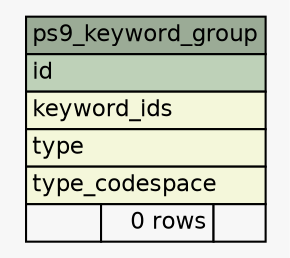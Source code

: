 // dot 2.26.3 on Linux 3.2.0-2-amd64
// SchemaSpy rev 590
digraph "ps9_keyword_group" {
  graph [
    rankdir="RL"
    bgcolor="#f7f7f7"
    nodesep="0.18"
    ranksep="0.46"
    fontname="Helvetica"
    fontsize="11"
  ];
  node [
    fontname="Helvetica"
    fontsize="11"
    shape="plaintext"
  ];
  edge [
    arrowsize="0.8"
  ];
  "ps9_keyword_group" [
    label=<
    <TABLE BORDER="0" CELLBORDER="1" CELLSPACING="0" BGCOLOR="#ffffff">
      <TR><TD COLSPAN="3" BGCOLOR="#9bab96" ALIGN="CENTER">ps9_keyword_group</TD></TR>
      <TR><TD PORT="id" COLSPAN="3" BGCOLOR="#bed1b8" ALIGN="LEFT">id</TD></TR>
      <TR><TD PORT="keyword_ids" COLSPAN="3" BGCOLOR="#f4f7da" ALIGN="LEFT">keyword_ids</TD></TR>
      <TR><TD PORT="type" COLSPAN="3" BGCOLOR="#f4f7da" ALIGN="LEFT">type</TD></TR>
      <TR><TD PORT="type_codespace" COLSPAN="3" BGCOLOR="#f4f7da" ALIGN="LEFT">type_codespace</TD></TR>
      <TR><TD ALIGN="LEFT" BGCOLOR="#f7f7f7">  </TD><TD ALIGN="RIGHT" BGCOLOR="#f7f7f7">0 rows</TD><TD ALIGN="RIGHT" BGCOLOR="#f7f7f7">  </TD></TR>
    </TABLE>>
    URL="tables/ps9_keyword_group.html"
    tooltip="ps9_keyword_group"
  ];
}
